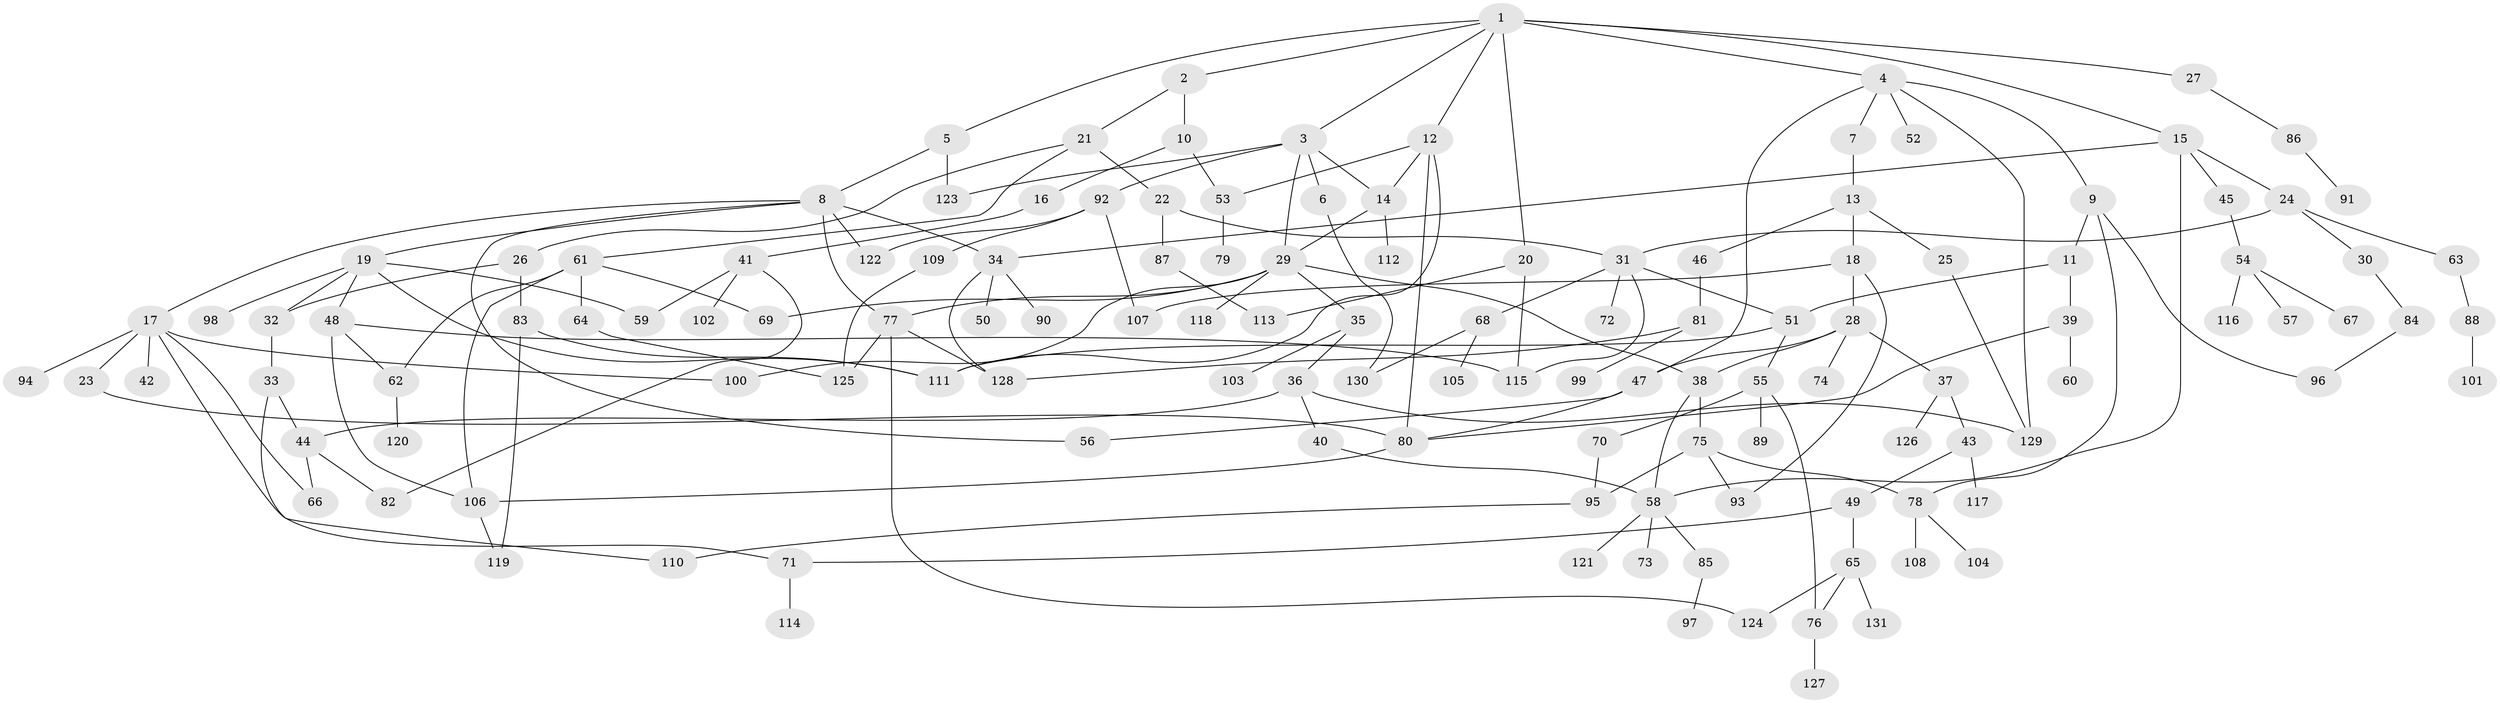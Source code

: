 // Generated by graph-tools (version 1.1) at 2025/01/03/09/25 03:01:00]
// undirected, 131 vertices, 180 edges
graph export_dot {
graph [start="1"]
  node [color=gray90,style=filled];
  1;
  2;
  3;
  4;
  5;
  6;
  7;
  8;
  9;
  10;
  11;
  12;
  13;
  14;
  15;
  16;
  17;
  18;
  19;
  20;
  21;
  22;
  23;
  24;
  25;
  26;
  27;
  28;
  29;
  30;
  31;
  32;
  33;
  34;
  35;
  36;
  37;
  38;
  39;
  40;
  41;
  42;
  43;
  44;
  45;
  46;
  47;
  48;
  49;
  50;
  51;
  52;
  53;
  54;
  55;
  56;
  57;
  58;
  59;
  60;
  61;
  62;
  63;
  64;
  65;
  66;
  67;
  68;
  69;
  70;
  71;
  72;
  73;
  74;
  75;
  76;
  77;
  78;
  79;
  80;
  81;
  82;
  83;
  84;
  85;
  86;
  87;
  88;
  89;
  90;
  91;
  92;
  93;
  94;
  95;
  96;
  97;
  98;
  99;
  100;
  101;
  102;
  103;
  104;
  105;
  106;
  107;
  108;
  109;
  110;
  111;
  112;
  113;
  114;
  115;
  116;
  117;
  118;
  119;
  120;
  121;
  122;
  123;
  124;
  125;
  126;
  127;
  128;
  129;
  130;
  131;
  1 -- 2;
  1 -- 3;
  1 -- 4;
  1 -- 5;
  1 -- 12;
  1 -- 15;
  1 -- 20;
  1 -- 27;
  2 -- 10;
  2 -- 21;
  3 -- 6;
  3 -- 14;
  3 -- 29;
  3 -- 92;
  3 -- 123;
  4 -- 7;
  4 -- 9;
  4 -- 52;
  4 -- 129;
  4 -- 47;
  5 -- 8;
  5 -- 123;
  6 -- 130;
  7 -- 13;
  8 -- 17;
  8 -- 19;
  8 -- 77;
  8 -- 34;
  8 -- 122;
  8 -- 56;
  9 -- 11;
  9 -- 96;
  9 -- 78;
  10 -- 16;
  10 -- 53;
  11 -- 39;
  11 -- 51;
  12 -- 53;
  12 -- 111;
  12 -- 14;
  12 -- 80;
  13 -- 18;
  13 -- 25;
  13 -- 46;
  14 -- 112;
  14 -- 29;
  15 -- 24;
  15 -- 34;
  15 -- 45;
  15 -- 58;
  16 -- 41;
  17 -- 23;
  17 -- 42;
  17 -- 66;
  17 -- 71;
  17 -- 94;
  17 -- 100;
  18 -- 28;
  18 -- 107;
  18 -- 93;
  19 -- 32;
  19 -- 48;
  19 -- 59;
  19 -- 98;
  19 -- 111;
  20 -- 115;
  20 -- 113;
  21 -- 22;
  21 -- 26;
  21 -- 61;
  22 -- 31;
  22 -- 87;
  23 -- 80;
  24 -- 30;
  24 -- 63;
  24 -- 31;
  25 -- 129;
  26 -- 83;
  26 -- 32;
  27 -- 86;
  28 -- 37;
  28 -- 47;
  28 -- 74;
  28 -- 38;
  29 -- 35;
  29 -- 38;
  29 -- 118;
  29 -- 100;
  29 -- 69;
  29 -- 77;
  30 -- 84;
  31 -- 51;
  31 -- 68;
  31 -- 72;
  31 -- 115;
  32 -- 33;
  33 -- 44;
  33 -- 110;
  34 -- 50;
  34 -- 90;
  34 -- 128;
  35 -- 36;
  35 -- 103;
  36 -- 40;
  36 -- 129;
  36 -- 44;
  37 -- 43;
  37 -- 126;
  38 -- 75;
  38 -- 58;
  39 -- 60;
  39 -- 80;
  40 -- 58;
  41 -- 102;
  41 -- 59;
  41 -- 82;
  43 -- 49;
  43 -- 117;
  44 -- 82;
  44 -- 66;
  45 -- 54;
  46 -- 81;
  47 -- 56;
  47 -- 80;
  48 -- 62;
  48 -- 115;
  48 -- 106;
  49 -- 65;
  49 -- 71;
  51 -- 55;
  51 -- 111;
  53 -- 79;
  54 -- 57;
  54 -- 67;
  54 -- 116;
  55 -- 70;
  55 -- 76;
  55 -- 89;
  58 -- 73;
  58 -- 85;
  58 -- 121;
  61 -- 64;
  61 -- 69;
  61 -- 106;
  61 -- 62;
  62 -- 120;
  63 -- 88;
  64 -- 125;
  65 -- 124;
  65 -- 131;
  65 -- 76;
  68 -- 105;
  68 -- 130;
  70 -- 95;
  71 -- 114;
  75 -- 78;
  75 -- 93;
  75 -- 95;
  76 -- 127;
  77 -- 124;
  77 -- 125;
  77 -- 128;
  78 -- 104;
  78 -- 108;
  80 -- 106;
  81 -- 99;
  81 -- 128;
  83 -- 111;
  83 -- 119;
  84 -- 96;
  85 -- 97;
  86 -- 91;
  87 -- 113;
  88 -- 101;
  92 -- 107;
  92 -- 109;
  92 -- 122;
  95 -- 110;
  106 -- 119;
  109 -- 125;
}
